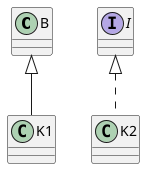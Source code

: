 @startuml

class B {
	
}

class K1 extends B {
	
}

interface I {
	
}

class K2 implements I {
	
}

@enduml
